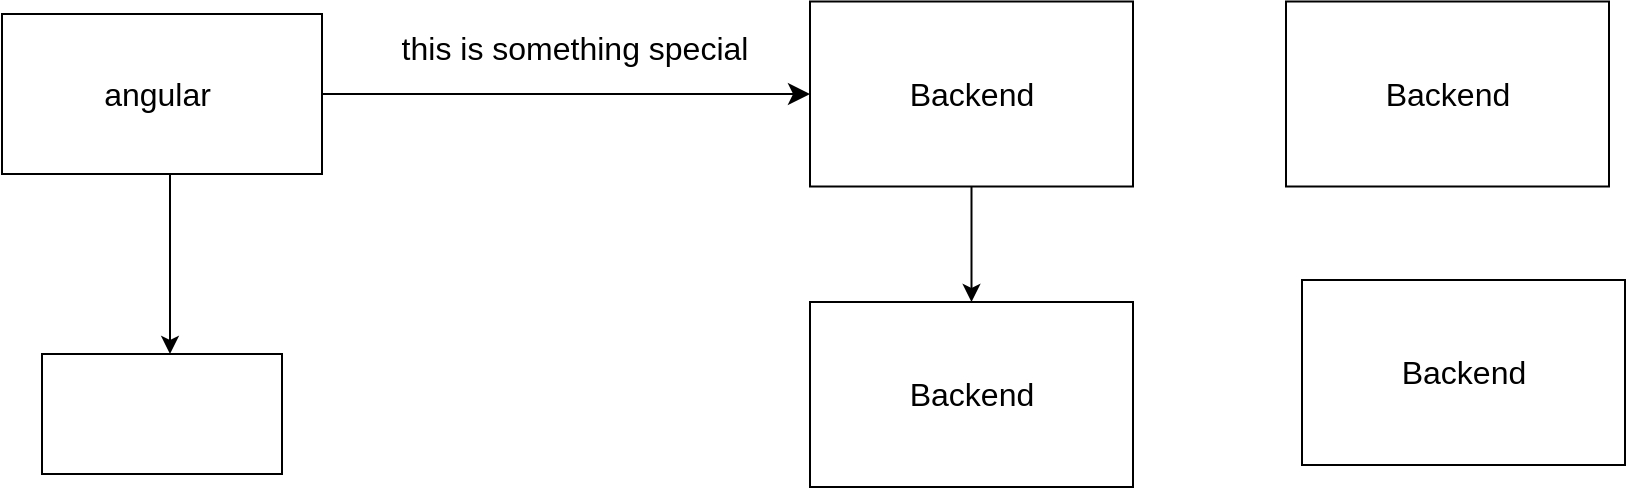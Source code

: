 <mxfile version="21.6.6" type="github">
  <diagram name="Page-1" id="0nL1eGnsIj_tT8AlzVXJ">
    <mxGraphModel dx="1099" dy="547" grid="0" gridSize="10" guides="1" tooltips="1" connect="1" arrows="1" fold="1" page="0" pageScale="1" pageWidth="827" pageHeight="1169" math="0" shadow="0">
      <root>
        <mxCell id="0" />
        <mxCell id="1" parent="0" />
        <mxCell id="PdNtbmLHOuxER-7L1oVg-3" value="" style="edgeStyle=none;curved=1;rounded=0;orthogonalLoop=1;jettySize=auto;html=1;fontSize=12;startSize=8;endSize=8;" edge="1" parent="1" source="PdNtbmLHOuxER-7L1oVg-1" target="PdNtbmLHOuxER-7L1oVg-2">
          <mxGeometry relative="1" as="geometry" />
        </mxCell>
        <mxCell id="PdNtbmLHOuxER-7L1oVg-4" value="this is something special" style="edgeLabel;html=1;align=center;verticalAlign=middle;resizable=0;points=[];fontSize=16;" vertex="1" connectable="0" parent="PdNtbmLHOuxER-7L1oVg-3">
          <mxGeometry x="0.121" y="-2" relative="1" as="geometry">
            <mxPoint x="-11" y="-25" as="offset" />
          </mxGeometry>
        </mxCell>
        <mxCell id="PdNtbmLHOuxER-7L1oVg-6" value="" style="edgeStyle=orthogonalEdgeStyle;rounded=0;orthogonalLoop=1;jettySize=auto;html=1;" edge="1" parent="1" source="PdNtbmLHOuxER-7L1oVg-1" target="PdNtbmLHOuxER-7L1oVg-5">
          <mxGeometry relative="1" as="geometry">
            <Array as="points">
              <mxPoint x="209" y="283" />
              <mxPoint x="209" y="283" />
            </Array>
          </mxGeometry>
        </mxCell>
        <mxCell id="PdNtbmLHOuxER-7L1oVg-1" value="angular&amp;nbsp;" style="rounded=0;whiteSpace=wrap;html=1;fontSize=16;" vertex="1" parent="1">
          <mxGeometry x="125" y="165" width="160" height="80" as="geometry" />
        </mxCell>
        <mxCell id="PdNtbmLHOuxER-7L1oVg-8" value="" style="edgeStyle=orthogonalEdgeStyle;rounded=0;orthogonalLoop=1;jettySize=auto;html=1;" edge="1" parent="1" source="PdNtbmLHOuxER-7L1oVg-2" target="PdNtbmLHOuxER-7L1oVg-7">
          <mxGeometry relative="1" as="geometry" />
        </mxCell>
        <mxCell id="PdNtbmLHOuxER-7L1oVg-2" value="Backend" style="whiteSpace=wrap;html=1;fontSize=16;rounded=0;direction=south;" vertex="1" parent="1">
          <mxGeometry x="529" y="158.75" width="161.5" height="92.5" as="geometry" />
        </mxCell>
        <mxCell id="PdNtbmLHOuxER-7L1oVg-5" value="" style="whiteSpace=wrap;html=1;fontSize=16;rounded=0;" vertex="1" parent="1">
          <mxGeometry x="145" y="335" width="120" height="60" as="geometry" />
        </mxCell>
        <mxCell id="PdNtbmLHOuxER-7L1oVg-7" value="Backend" style="whiteSpace=wrap;html=1;fontSize=16;rounded=0;direction=south;" vertex="1" parent="1">
          <mxGeometry x="529" y="309" width="161.5" height="92.5" as="geometry" />
        </mxCell>
        <mxCell id="PdNtbmLHOuxER-7L1oVg-9" value="Backend" style="whiteSpace=wrap;html=1;fontSize=16;rounded=0;direction=south;" vertex="1" parent="1">
          <mxGeometry x="767" y="158.75" width="161.5" height="92.5" as="geometry" />
        </mxCell>
        <mxCell id="PdNtbmLHOuxER-7L1oVg-10" value="Backend" style="whiteSpace=wrap;html=1;fontSize=16;rounded=0;direction=south;" vertex="1" parent="1">
          <mxGeometry x="775" y="298" width="161.5" height="92.5" as="geometry" />
        </mxCell>
      </root>
    </mxGraphModel>
  </diagram>
</mxfile>
